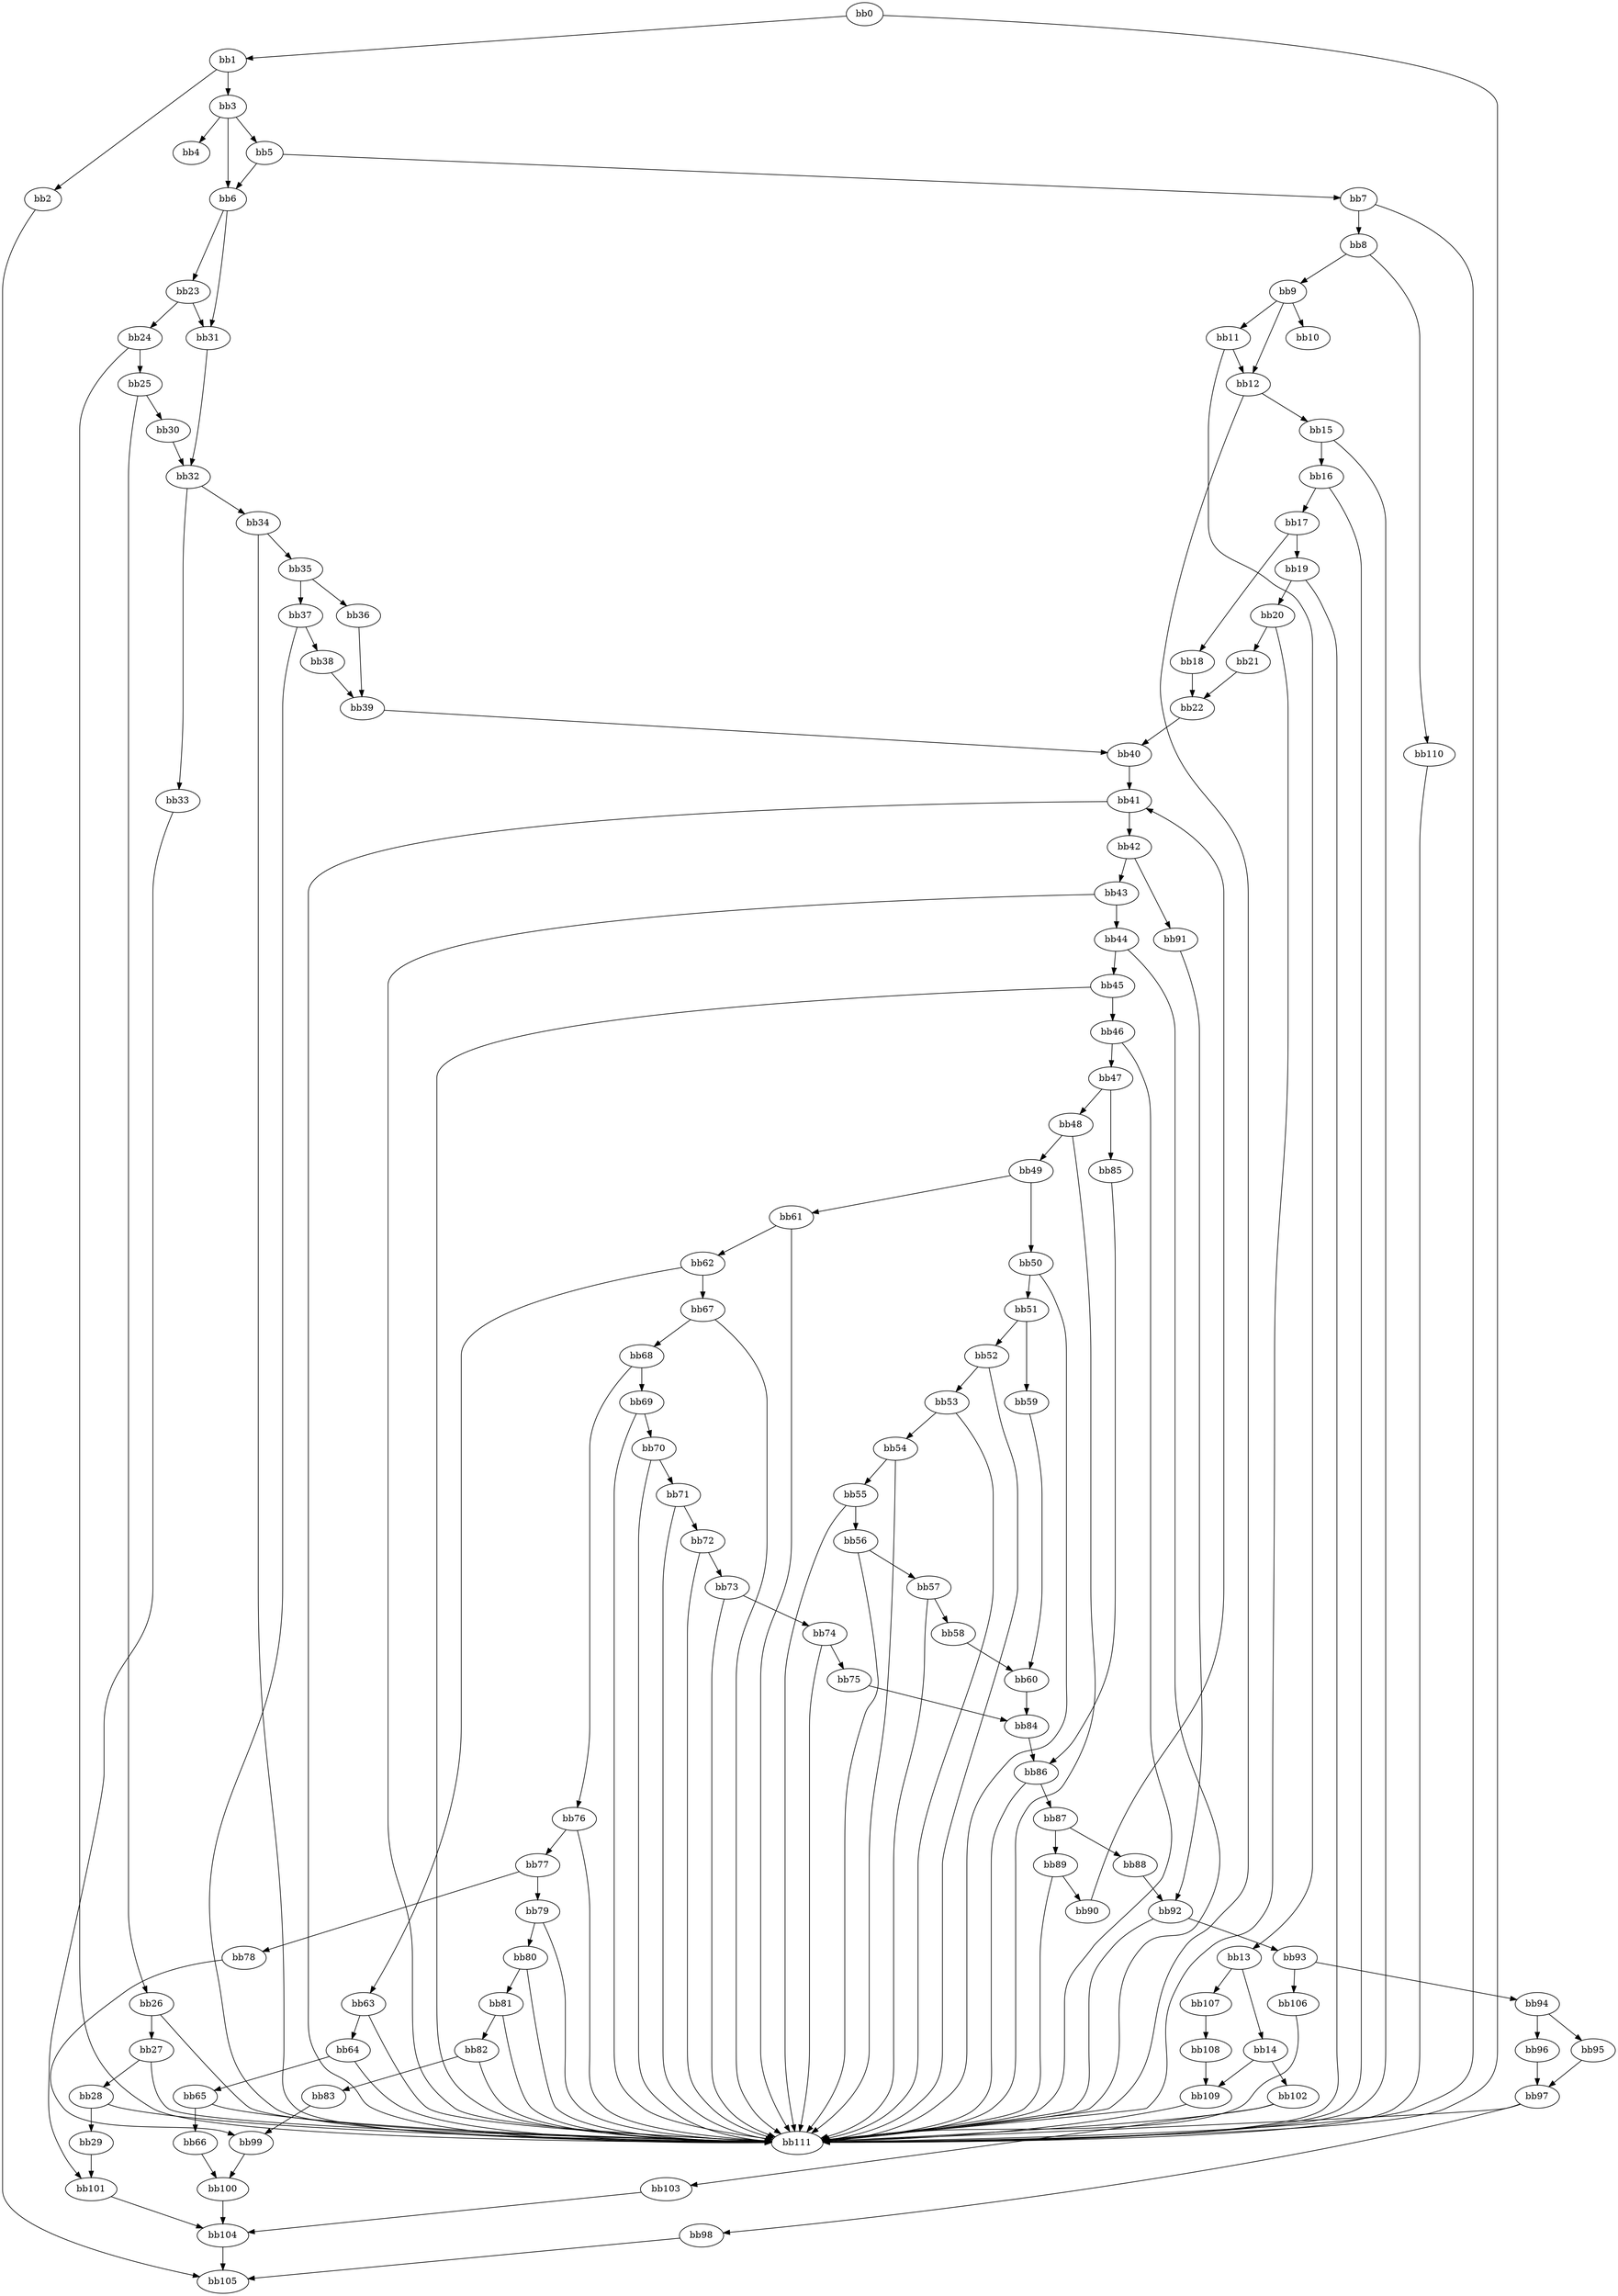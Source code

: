 digraph {
    0 [ label = "bb0\l" ]
    1 [ label = "bb1\l" ]
    2 [ label = "bb2\l" ]
    3 [ label = "bb3\l" ]
    4 [ label = "bb4\l" ]
    5 [ label = "bb5\l" ]
    6 [ label = "bb6\l" ]
    7 [ label = "bb7\l" ]
    8 [ label = "bb8\l" ]
    9 [ label = "bb9\l" ]
    10 [ label = "bb10\l" ]
    11 [ label = "bb11\l" ]
    12 [ label = "bb12\l" ]
    13 [ label = "bb13\l" ]
    14 [ label = "bb14\l" ]
    15 [ label = "bb15\l" ]
    16 [ label = "bb16\l" ]
    17 [ label = "bb17\l" ]
    18 [ label = "bb18\l" ]
    19 [ label = "bb19\l" ]
    20 [ label = "bb20\l" ]
    21 [ label = "bb21\l" ]
    22 [ label = "bb22\l" ]
    23 [ label = "bb23\l" ]
    24 [ label = "bb24\l" ]
    25 [ label = "bb25\l" ]
    26 [ label = "bb26\l" ]
    27 [ label = "bb27\l" ]
    28 [ label = "bb28\l" ]
    29 [ label = "bb29\l" ]
    30 [ label = "bb30\l" ]
    31 [ label = "bb31\l" ]
    32 [ label = "bb32\l" ]
    33 [ label = "bb33\l" ]
    34 [ label = "bb34\l" ]
    35 [ label = "bb35\l" ]
    36 [ label = "bb36\l" ]
    37 [ label = "bb37\l" ]
    38 [ label = "bb38\l" ]
    39 [ label = "bb39\l" ]
    40 [ label = "bb40\l" ]
    41 [ label = "bb41\l" ]
    42 [ label = "bb42\l" ]
    43 [ label = "bb43\l" ]
    44 [ label = "bb44\l" ]
    45 [ label = "bb45\l" ]
    46 [ label = "bb46\l" ]
    47 [ label = "bb47\l" ]
    48 [ label = "bb48\l" ]
    49 [ label = "bb49\l" ]
    50 [ label = "bb50\l" ]
    51 [ label = "bb51\l" ]
    52 [ label = "bb52\l" ]
    53 [ label = "bb53\l" ]
    54 [ label = "bb54\l" ]
    55 [ label = "bb55\l" ]
    56 [ label = "bb56\l" ]
    57 [ label = "bb57\l" ]
    58 [ label = "bb58\l" ]
    59 [ label = "bb59\l" ]
    60 [ label = "bb60\l" ]
    61 [ label = "bb61\l" ]
    62 [ label = "bb62\l" ]
    63 [ label = "bb63\l" ]
    64 [ label = "bb64\l" ]
    65 [ label = "bb65\l" ]
    66 [ label = "bb66\l" ]
    67 [ label = "bb67\l" ]
    68 [ label = "bb68\l" ]
    69 [ label = "bb69\l" ]
    70 [ label = "bb70\l" ]
    71 [ label = "bb71\l" ]
    72 [ label = "bb72\l" ]
    73 [ label = "bb73\l" ]
    74 [ label = "bb74\l" ]
    75 [ label = "bb75\l" ]
    76 [ label = "bb76\l" ]
    77 [ label = "bb77\l" ]
    78 [ label = "bb78\l" ]
    79 [ label = "bb79\l" ]
    80 [ label = "bb80\l" ]
    81 [ label = "bb81\l" ]
    82 [ label = "bb82\l" ]
    83 [ label = "bb83\l" ]
    84 [ label = "bb84\l" ]
    85 [ label = "bb85\l" ]
    86 [ label = "bb86\l" ]
    87 [ label = "bb87\l" ]
    88 [ label = "bb88\l" ]
    89 [ label = "bb89\l" ]
    90 [ label = "bb90\l" ]
    91 [ label = "bb91\l" ]
    92 [ label = "bb92\l" ]
    93 [ label = "bb93\l" ]
    94 [ label = "bb94\l" ]
    95 [ label = "bb95\l" ]
    96 [ label = "bb96\l" ]
    97 [ label = "bb97\l" ]
    98 [ label = "bb98\l" ]
    99 [ label = "bb99\l" ]
    100 [ label = "bb100\l" ]
    101 [ label = "bb101\l" ]
    102 [ label = "bb102\l" ]
    103 [ label = "bb103\l" ]
    104 [ label = "bb104\l" ]
    105 [ label = "bb105\l" ]
    106 [ label = "bb106\l" ]
    107 [ label = "bb107\l" ]
    108 [ label = "bb108\l" ]
    109 [ label = "bb109\l" ]
    110 [ label = "bb110\l" ]
    111 [ label = "bb111\l" ]
    0 -> 1 [ ]
    0 -> 111 [ ]
    1 -> 2 [ ]
    1 -> 3 [ ]
    2 -> 105 [ ]
    3 -> 4 [ ]
    3 -> 5 [ ]
    3 -> 6 [ ]
    5 -> 6 [ ]
    5 -> 7 [ ]
    6 -> 23 [ ]
    6 -> 31 [ ]
    7 -> 8 [ ]
    7 -> 111 [ ]
    8 -> 9 [ ]
    8 -> 110 [ ]
    9 -> 10 [ ]
    9 -> 11 [ ]
    9 -> 12 [ ]
    11 -> 12 [ ]
    11 -> 13 [ ]
    12 -> 15 [ ]
    12 -> 111 [ ]
    13 -> 14 [ ]
    13 -> 107 [ ]
    14 -> 102 [ ]
    14 -> 109 [ ]
    15 -> 16 [ ]
    15 -> 111 [ ]
    16 -> 17 [ ]
    16 -> 111 [ ]
    17 -> 18 [ ]
    17 -> 19 [ ]
    18 -> 22 [ ]
    19 -> 20 [ ]
    19 -> 111 [ ]
    20 -> 21 [ ]
    20 -> 111 [ ]
    21 -> 22 [ ]
    22 -> 40 [ ]
    23 -> 24 [ ]
    23 -> 31 [ ]
    24 -> 25 [ ]
    24 -> 111 [ ]
    25 -> 26 [ ]
    25 -> 30 [ ]
    26 -> 27 [ ]
    26 -> 111 [ ]
    27 -> 28 [ ]
    27 -> 111 [ ]
    28 -> 29 [ ]
    28 -> 111 [ ]
    29 -> 101 [ ]
    30 -> 32 [ ]
    31 -> 32 [ ]
    32 -> 33 [ ]
    32 -> 34 [ ]
    33 -> 101 [ ]
    34 -> 35 [ ]
    34 -> 111 [ ]
    35 -> 36 [ ]
    35 -> 37 [ ]
    36 -> 39 [ ]
    37 -> 38 [ ]
    37 -> 111 [ ]
    38 -> 39 [ ]
    39 -> 40 [ ]
    40 -> 41 [ ]
    41 -> 42 [ ]
    41 -> 111 [ ]
    42 -> 43 [ ]
    42 -> 91 [ ]
    43 -> 44 [ ]
    43 -> 111 [ ]
    44 -> 45 [ ]
    44 -> 111 [ ]
    45 -> 46 [ ]
    45 -> 111 [ ]
    46 -> 47 [ ]
    46 -> 111 [ ]
    47 -> 48 [ ]
    47 -> 85 [ ]
    48 -> 49 [ ]
    48 -> 111 [ ]
    49 -> 50 [ ]
    49 -> 61 [ ]
    50 -> 51 [ ]
    50 -> 111 [ ]
    51 -> 52 [ ]
    51 -> 59 [ ]
    52 -> 53 [ ]
    52 -> 111 [ ]
    53 -> 54 [ ]
    53 -> 111 [ ]
    54 -> 55 [ ]
    54 -> 111 [ ]
    55 -> 56 [ ]
    55 -> 111 [ ]
    56 -> 57 [ ]
    56 -> 111 [ ]
    57 -> 58 [ ]
    57 -> 111 [ ]
    58 -> 60 [ ]
    59 -> 60 [ ]
    60 -> 84 [ ]
    61 -> 62 [ ]
    61 -> 111 [ ]
    62 -> 63 [ ]
    62 -> 67 [ ]
    63 -> 64 [ ]
    63 -> 111 [ ]
    64 -> 65 [ ]
    64 -> 111 [ ]
    65 -> 66 [ ]
    65 -> 111 [ ]
    66 -> 100 [ ]
    67 -> 68 [ ]
    67 -> 111 [ ]
    68 -> 69 [ ]
    68 -> 76 [ ]
    69 -> 70 [ ]
    69 -> 111 [ ]
    70 -> 71 [ ]
    70 -> 111 [ ]
    71 -> 72 [ ]
    71 -> 111 [ ]
    72 -> 73 [ ]
    72 -> 111 [ ]
    73 -> 74 [ ]
    73 -> 111 [ ]
    74 -> 75 [ ]
    74 -> 111 [ ]
    75 -> 84 [ ]
    76 -> 77 [ ]
    76 -> 111 [ ]
    77 -> 78 [ ]
    77 -> 79 [ ]
    78 -> 99 [ ]
    79 -> 80 [ ]
    79 -> 111 [ ]
    80 -> 81 [ ]
    80 -> 111 [ ]
    81 -> 82 [ ]
    81 -> 111 [ ]
    82 -> 83 [ ]
    82 -> 111 [ ]
    83 -> 99 [ ]
    84 -> 86 [ ]
    85 -> 86 [ ]
    86 -> 87 [ ]
    86 -> 111 [ ]
    87 -> 88 [ ]
    87 -> 89 [ ]
    88 -> 92 [ ]
    89 -> 90 [ ]
    89 -> 111 [ ]
    90 -> 41 [ ]
    91 -> 92 [ ]
    92 -> 93 [ ]
    92 -> 111 [ ]
    93 -> 94 [ ]
    93 -> 106 [ ]
    94 -> 95 [ ]
    94 -> 96 [ ]
    95 -> 97 [ ]
    96 -> 97 [ ]
    97 -> 98 [ ]
    97 -> 111 [ ]
    98 -> 105 [ ]
    99 -> 100 [ ]
    100 -> 104 [ ]
    101 -> 104 [ ]
    102 -> 103 [ ]
    102 -> 111 [ ]
    103 -> 104 [ ]
    104 -> 105 [ ]
    106 -> 111 [ ]
    107 -> 108 [ ]
    108 -> 109 [ ]
    109 -> 111 [ ]
    110 -> 111 [ ]
}

